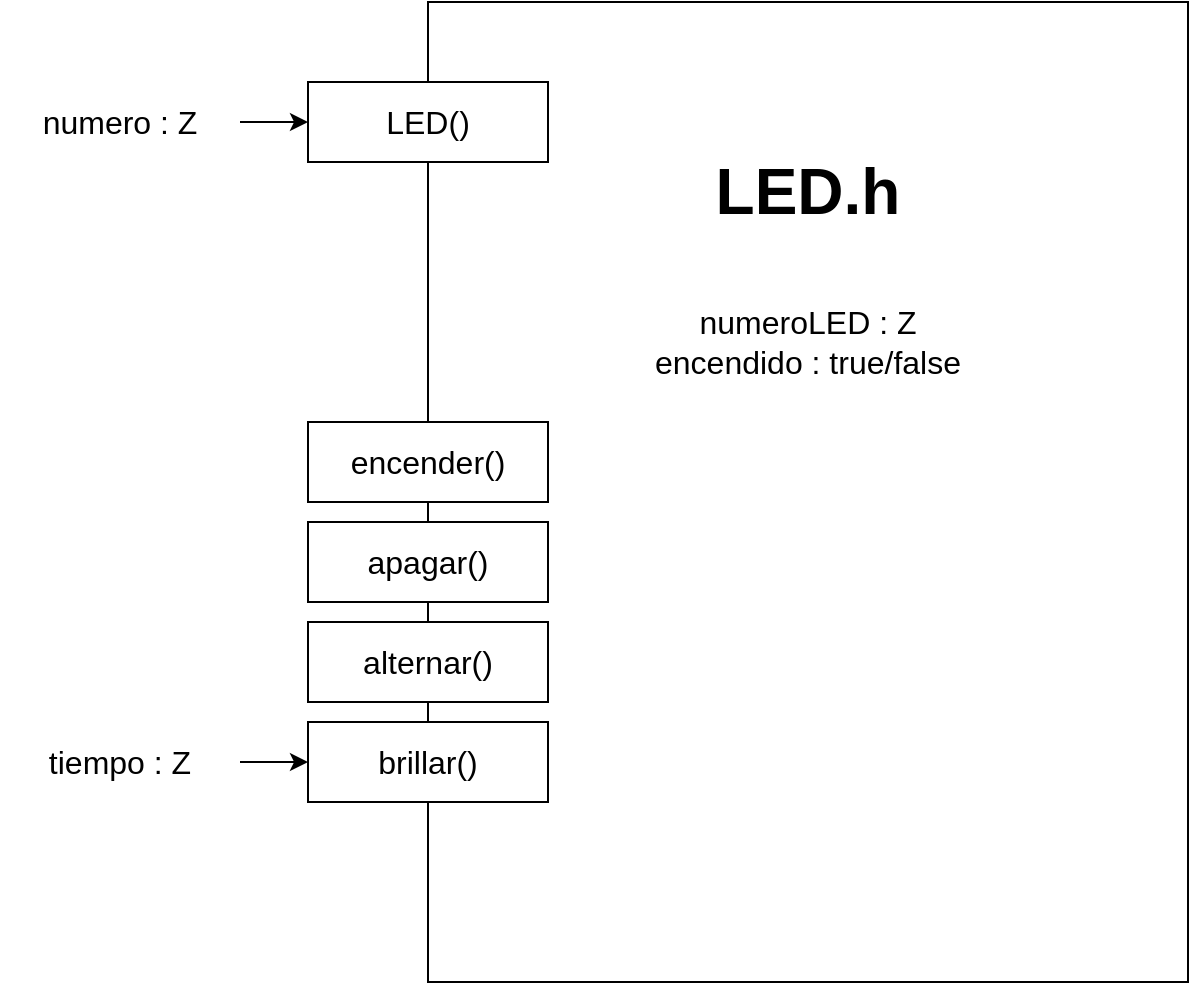 <mxfile version="20.3.6" type="device"><diagram id="C5RBs43oDa-KdzZeNtuy" name="Page-1"><mxGraphModel dx="997" dy="571" grid="1" gridSize="10" guides="1" tooltips="1" connect="1" arrows="1" fold="1" page="1" pageScale="1" pageWidth="827" pageHeight="1169" math="0" shadow="0"><root><mxCell id="WIyWlLk6GJQsqaUBKTNV-0"/><mxCell id="WIyWlLk6GJQsqaUBKTNV-1" parent="WIyWlLk6GJQsqaUBKTNV-0"/><mxCell id="Cse9U88bBZ2SDKMkrJfr-0" value="" style="rounded=0;whiteSpace=wrap;html=1;" vertex="1" parent="WIyWlLk6GJQsqaUBKTNV-1"><mxGeometry x="224" y="80" width="380" height="490" as="geometry"/></mxCell><mxCell id="Cse9U88bBZ2SDKMkrJfr-1" value="&lt;font style=&quot;font-size: 32px;&quot;&gt;&lt;b&gt;LED.h&lt;/b&gt;&lt;/font&gt;" style="text;html=1;strokeColor=none;fillColor=none;align=center;verticalAlign=middle;whiteSpace=wrap;rounded=0;" vertex="1" parent="WIyWlLk6GJQsqaUBKTNV-1"><mxGeometry x="384" y="160" width="60" height="30" as="geometry"/></mxCell><mxCell id="Cse9U88bBZ2SDKMkrJfr-3" value="numeroLED : Z&lt;br&gt;encendido : true/false" style="text;html=1;strokeColor=none;fillColor=none;align=center;verticalAlign=middle;whiteSpace=wrap;rounded=0;fontSize=16;" vertex="1" parent="WIyWlLk6GJQsqaUBKTNV-1"><mxGeometry x="284" y="210" width="260" height="80" as="geometry"/></mxCell><mxCell id="Cse9U88bBZ2SDKMkrJfr-4" value="LED()" style="rounded=0;whiteSpace=wrap;html=1;fontSize=16;" vertex="1" parent="WIyWlLk6GJQsqaUBKTNV-1"><mxGeometry x="164" y="120" width="120" height="40" as="geometry"/></mxCell><mxCell id="Cse9U88bBZ2SDKMkrJfr-6" value="" style="edgeStyle=orthogonalEdgeStyle;rounded=0;orthogonalLoop=1;jettySize=auto;html=1;fontSize=16;" edge="1" parent="WIyWlLk6GJQsqaUBKTNV-1" source="Cse9U88bBZ2SDKMkrJfr-5" target="Cse9U88bBZ2SDKMkrJfr-4"><mxGeometry relative="1" as="geometry"/></mxCell><mxCell id="Cse9U88bBZ2SDKMkrJfr-5" value="numero : Z" style="text;html=1;strokeColor=none;fillColor=none;align=center;verticalAlign=middle;whiteSpace=wrap;rounded=0;fontSize=16;" vertex="1" parent="WIyWlLk6GJQsqaUBKTNV-1"><mxGeometry x="10" y="125" width="120" height="30" as="geometry"/></mxCell><mxCell id="Cse9U88bBZ2SDKMkrJfr-7" value="LED()" style="rounded=0;whiteSpace=wrap;html=1;fontSize=16;" vertex="1" parent="WIyWlLk6GJQsqaUBKTNV-1"><mxGeometry x="164" y="120" width="120" height="40" as="geometry"/></mxCell><mxCell id="Cse9U88bBZ2SDKMkrJfr-8" value="encender()" style="rounded=0;whiteSpace=wrap;html=1;fontSize=16;" vertex="1" parent="WIyWlLk6GJQsqaUBKTNV-1"><mxGeometry x="164" y="290" width="120" height="40" as="geometry"/></mxCell><mxCell id="Cse9U88bBZ2SDKMkrJfr-9" value="apagar()" style="rounded=0;whiteSpace=wrap;html=1;fontSize=16;" vertex="1" parent="WIyWlLk6GJQsqaUBKTNV-1"><mxGeometry x="164" y="340" width="120" height="40" as="geometry"/></mxCell><mxCell id="Cse9U88bBZ2SDKMkrJfr-10" value="alternar()" style="rounded=0;whiteSpace=wrap;html=1;fontSize=16;" vertex="1" parent="WIyWlLk6GJQsqaUBKTNV-1"><mxGeometry x="164" y="390" width="120" height="40" as="geometry"/></mxCell><mxCell id="Cse9U88bBZ2SDKMkrJfr-11" value="brillar()" style="rounded=0;whiteSpace=wrap;html=1;fontSize=16;" vertex="1" parent="WIyWlLk6GJQsqaUBKTNV-1"><mxGeometry x="164" y="440" width="120" height="40" as="geometry"/></mxCell><mxCell id="Cse9U88bBZ2SDKMkrJfr-13" value="" style="edgeStyle=orthogonalEdgeStyle;rounded=0;orthogonalLoop=1;jettySize=auto;html=1;fontSize=16;" edge="1" parent="WIyWlLk6GJQsqaUBKTNV-1" source="Cse9U88bBZ2SDKMkrJfr-12" target="Cse9U88bBZ2SDKMkrJfr-11"><mxGeometry relative="1" as="geometry"/></mxCell><mxCell id="Cse9U88bBZ2SDKMkrJfr-12" value="tiempo : Z" style="text;html=1;strokeColor=none;fillColor=none;align=center;verticalAlign=middle;whiteSpace=wrap;rounded=0;fontSize=16;" vertex="1" parent="WIyWlLk6GJQsqaUBKTNV-1"><mxGeometry x="10" y="445" width="120" height="30" as="geometry"/></mxCell></root></mxGraphModel></diagram></mxfile>